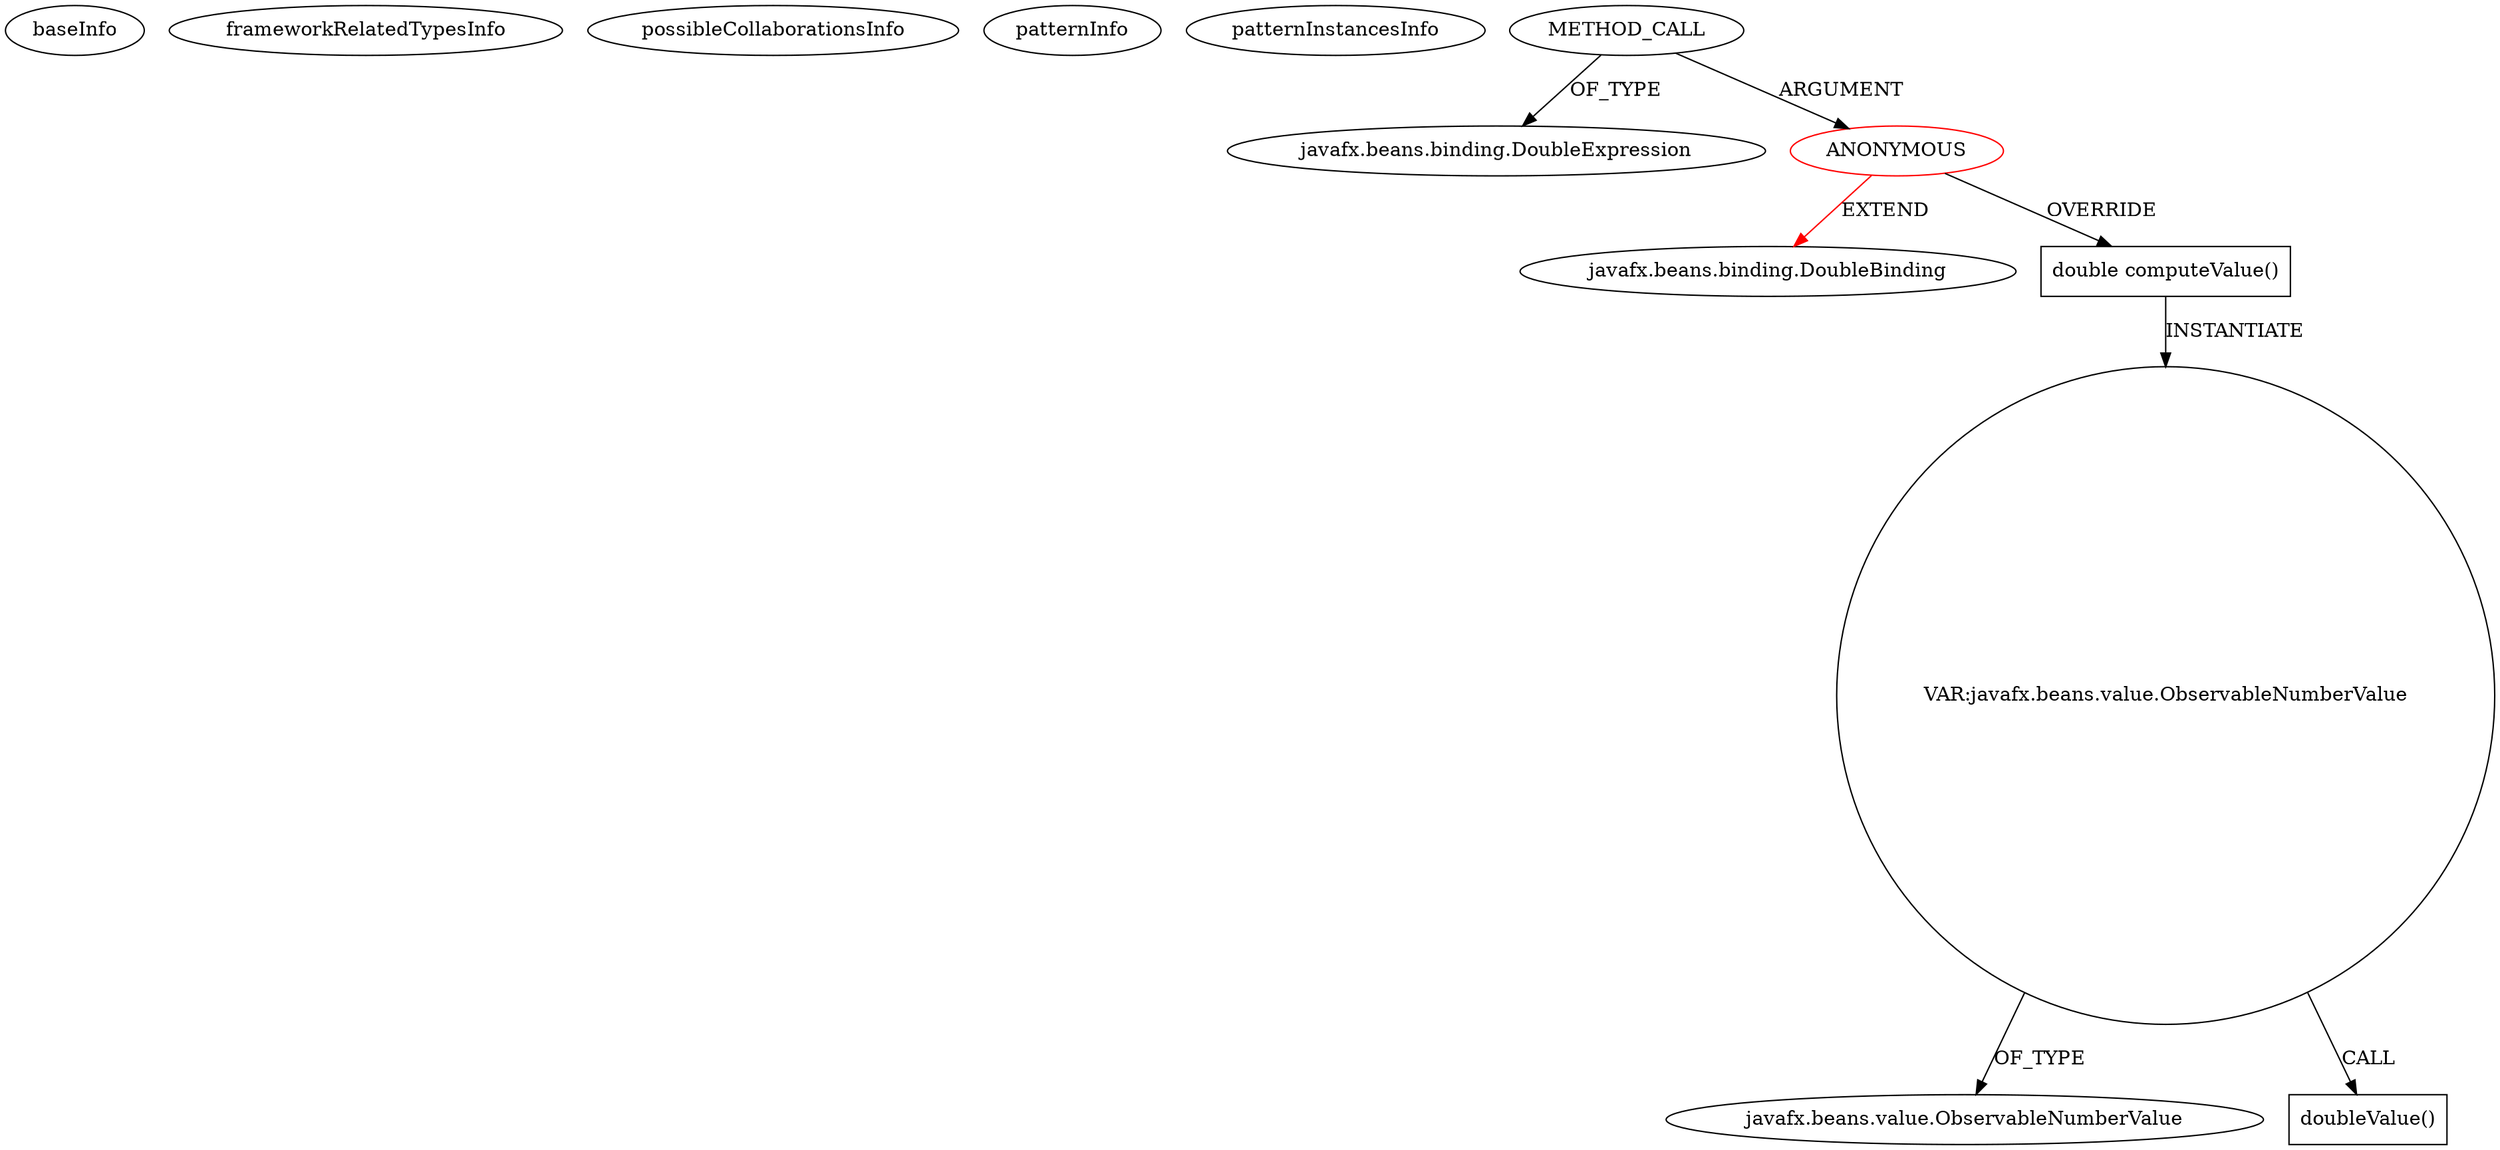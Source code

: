 digraph {
baseInfo[graphId=3,category="pattern",isAnonymous=true,possibleRelation=false]
frameworkRelatedTypesInfo[0="javafx.beans.binding.DoubleBinding"]
possibleCollaborationsInfo[]
patternInfo[frequency=2.0,patternRootClient=0]
patternInstancesInfo[0="DenisTyschenko-JavaFx-Graph~/DenisTyschenko-JavaFx-Graph/JavaFx-Graph-master/src/main/java/graph/model/edge/DirectedEdge.java~void createArrowHead(javafx.beans.property.DoubleProperty,javafx.beans.property.DoubleProperty,javafx.beans.property.DoubleProperty,javafx.beans.property.DoubleProperty)~346"]
2[label="METHOD_CALL",vertexType="OUTSIDE_CALL",isFrameworkType=false]
3[label="javafx.beans.binding.DoubleExpression",vertexType="FRAMEWORK_CLASS_TYPE",isFrameworkType=false]
0[label="ANONYMOUS",vertexType="ROOT_ANONYMOUS_DECLARATION",isFrameworkType=false,color=red]
1[label="javafx.beans.binding.DoubleBinding",vertexType="FRAMEWORK_CLASS_TYPE",isFrameworkType=false]
4[label="double computeValue()",vertexType="OVERRIDING_METHOD_DECLARATION",isFrameworkType=false,shape=box]
5[label="VAR:javafx.beans.value.ObservableNumberValue",vertexType="VARIABLE_EXPRESION",isFrameworkType=false,shape=circle]
7[label="javafx.beans.value.ObservableNumberValue",vertexType="FRAMEWORK_INTERFACE_TYPE",isFrameworkType=false]
6[label="doubleValue()",vertexType="INSIDE_CALL",isFrameworkType=false,shape=box]
4->5[label="INSTANTIATE"]
5->6[label="CALL"]
0->1[label="EXTEND",color=red]
2->3[label="OF_TYPE"]
0->4[label="OVERRIDE"]
5->7[label="OF_TYPE"]
2->0[label="ARGUMENT"]
}
